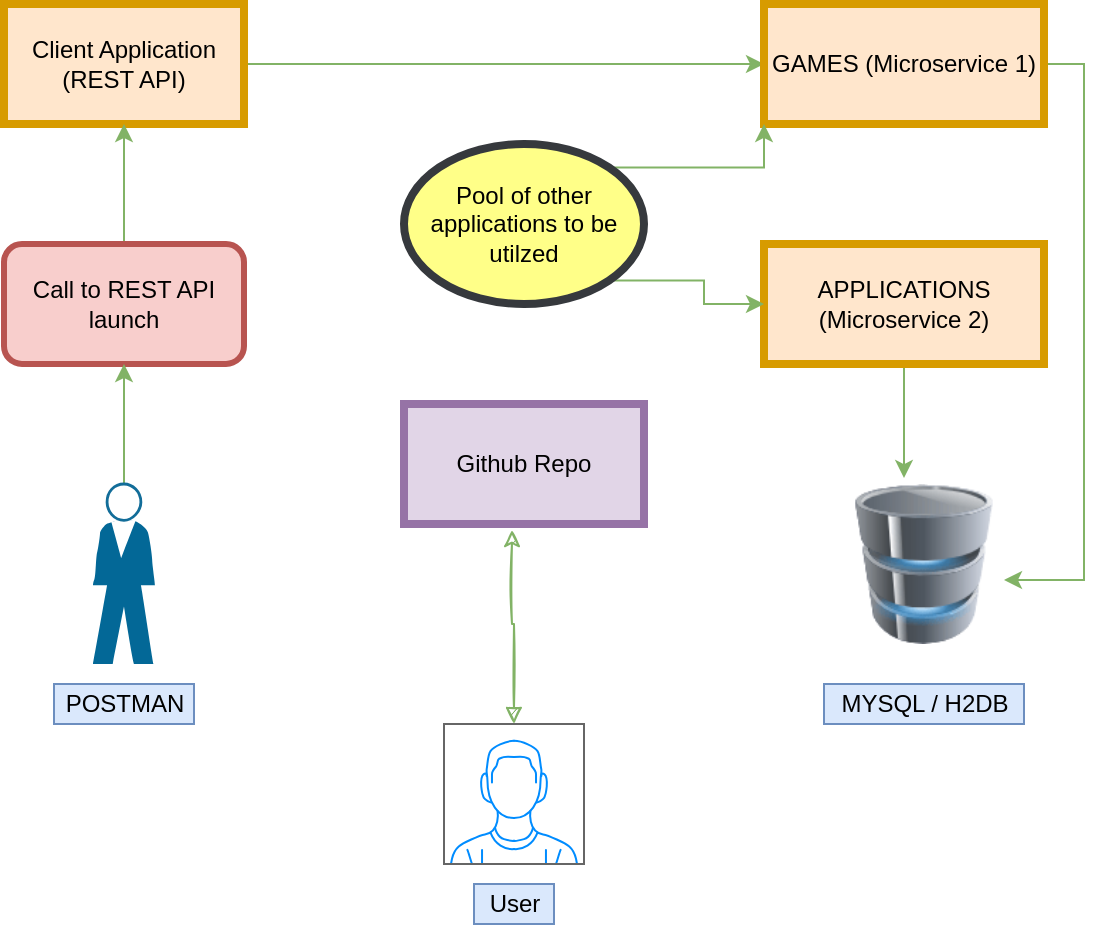 <mxfile version="16.5.1" type="device"><diagram id="oqP_KlfixsDyIj6D-jGN" name="Page-1"><mxGraphModel dx="1102" dy="865" grid="1" gridSize="10" guides="1" tooltips="1" connect="1" arrows="1" fold="1" page="1" pageScale="1" pageWidth="827" pageHeight="1169" math="0" shadow="0"><root><mxCell id="0"/><mxCell id="1" parent="0"/><mxCell id="rayvfeZHsV0Q92gmh9j2-7" style="edgeStyle=orthogonalEdgeStyle;rounded=0;orthogonalLoop=1;jettySize=auto;html=1;exitX=1;exitY=0.5;exitDx=0;exitDy=0;entryX=0;entryY=0.5;entryDx=0;entryDy=0;fillColor=#d5e8d4;strokeColor=#82b366;" edge="1" parent="1" source="rayvfeZHsV0Q92gmh9j2-1" target="rayvfeZHsV0Q92gmh9j2-2"><mxGeometry relative="1" as="geometry"/></mxCell><mxCell id="rayvfeZHsV0Q92gmh9j2-1" value="Client Application (REST API)" style="rounded=0;whiteSpace=wrap;html=1;fillColor=#ffe6cc;strokeColor=#d79b00;strokeWidth=4;" vertex="1" parent="1"><mxGeometry x="100" y="80" width="120" height="60" as="geometry"/></mxCell><mxCell id="rayvfeZHsV0Q92gmh9j2-13" style="edgeStyle=orthogonalEdgeStyle;rounded=0;orthogonalLoop=1;jettySize=auto;html=1;exitX=1;exitY=0.5;exitDx=0;exitDy=0;entryX=1;entryY=0.6;entryDx=0;entryDy=0;entryPerimeter=0;fillColor=#d5e8d4;strokeColor=#82b366;" edge="1" parent="1" source="rayvfeZHsV0Q92gmh9j2-2" target="rayvfeZHsV0Q92gmh9j2-5"><mxGeometry relative="1" as="geometry"/></mxCell><mxCell id="rayvfeZHsV0Q92gmh9j2-2" value="GAMES (Microservice 1)" style="rounded=0;whiteSpace=wrap;html=1;fillColor=#ffe6cc;strokeColor=#d79b00;strokeWidth=4;" vertex="1" parent="1"><mxGeometry x="480" y="80" width="140" height="60" as="geometry"/></mxCell><mxCell id="rayvfeZHsV0Q92gmh9j2-12" style="edgeStyle=orthogonalEdgeStyle;rounded=0;orthogonalLoop=1;jettySize=auto;html=1;exitX=0.5;exitY=0;exitDx=0;exitDy=0;entryX=0.5;entryY=1;entryDx=0;entryDy=0;fillColor=#d5e8d4;strokeColor=#82b366;" edge="1" parent="1" source="rayvfeZHsV0Q92gmh9j2-3" target="rayvfeZHsV0Q92gmh9j2-1"><mxGeometry relative="1" as="geometry"/></mxCell><mxCell id="rayvfeZHsV0Q92gmh9j2-3" value="Call to REST API launch" style="rounded=1;whiteSpace=wrap;html=1;fillColor=#f8cecc;strokeColor=#b85450;strokeWidth=3;" vertex="1" parent="1"><mxGeometry x="100" y="200" width="120" height="60" as="geometry"/></mxCell><mxCell id="rayvfeZHsV0Q92gmh9j2-9" style="edgeStyle=orthogonalEdgeStyle;rounded=0;orthogonalLoop=1;jettySize=auto;html=1;exitX=0.5;exitY=0;exitDx=0;exitDy=0;exitPerimeter=0;entryX=0.5;entryY=1;entryDx=0;entryDy=0;fillColor=#d5e8d4;strokeColor=#82b366;" edge="1" parent="1" source="rayvfeZHsV0Q92gmh9j2-4" target="rayvfeZHsV0Q92gmh9j2-3"><mxGeometry relative="1" as="geometry"/></mxCell><mxCell id="rayvfeZHsV0Q92gmh9j2-4" value="" style="shape=mxgraph.cisco.people.standing_man;html=1;pointerEvents=1;dashed=0;fillColor=#036897;strokeColor=#ffffff;strokeWidth=2;verticalLabelPosition=bottom;verticalAlign=top;align=center;outlineConnect=0;" vertex="1" parent="1"><mxGeometry x="144.5" y="320" width="31" height="90" as="geometry"/></mxCell><mxCell id="rayvfeZHsV0Q92gmh9j2-5" value="" style="image;html=1;image=img/lib/clip_art/computers/Database_128x128.png" vertex="1" parent="1"><mxGeometry x="520" y="320" width="80" height="80" as="geometry"/></mxCell><mxCell id="rayvfeZHsV0Q92gmh9j2-14" style="edgeStyle=orthogonalEdgeStyle;rounded=0;orthogonalLoop=1;jettySize=auto;html=1;exitX=0.5;exitY=1;exitDx=0;exitDy=0;entryX=0.375;entryY=-0.037;entryDx=0;entryDy=0;entryPerimeter=0;fillColor=#d5e8d4;strokeColor=#82b366;" edge="1" parent="1" source="rayvfeZHsV0Q92gmh9j2-6" target="rayvfeZHsV0Q92gmh9j2-5"><mxGeometry relative="1" as="geometry"/></mxCell><mxCell id="rayvfeZHsV0Q92gmh9j2-6" value="APPLICATIONS (Microservice 2)" style="rounded=0;whiteSpace=wrap;html=1;fillColor=#ffe6cc;strokeColor=#d79b00;strokeWidth=4;" vertex="1" parent="1"><mxGeometry x="480" y="200" width="140" height="60" as="geometry"/></mxCell><mxCell id="rayvfeZHsV0Q92gmh9j2-10" value="POSTMAN" style="text;html=1;align=center;verticalAlign=middle;resizable=0;points=[];autosize=1;strokeColor=#6c8ebf;fillColor=#dae8fc;strokeWidth=1;" vertex="1" parent="1"><mxGeometry x="125" y="420" width="70" height="20" as="geometry"/></mxCell><mxCell id="rayvfeZHsV0Q92gmh9j2-11" value="MYSQL / H2DB" style="text;html=1;align=center;verticalAlign=middle;resizable=0;points=[];autosize=1;strokeColor=#6c8ebf;fillColor=#dae8fc;" vertex="1" parent="1"><mxGeometry x="510" y="420" width="100" height="20" as="geometry"/></mxCell><mxCell id="rayvfeZHsV0Q92gmh9j2-18" style="edgeStyle=orthogonalEdgeStyle;rounded=0;orthogonalLoop=1;jettySize=auto;html=1;entryX=0.45;entryY=1.05;entryDx=0;entryDy=0;entryPerimeter=0;fillColor=#d5e8d4;strokeColor=#82b366;sketch=1;startArrow=block;startFill=1;" edge="1" parent="1" source="rayvfeZHsV0Q92gmh9j2-15" target="rayvfeZHsV0Q92gmh9j2-17"><mxGeometry relative="1" as="geometry"><Array as="points"><mxPoint x="355" y="390"/><mxPoint x="354" y="390"/></Array></mxGeometry></mxCell><mxCell id="rayvfeZHsV0Q92gmh9j2-15" value="" style="verticalLabelPosition=bottom;shadow=0;dashed=0;align=center;html=1;verticalAlign=top;strokeWidth=1;shape=mxgraph.mockup.containers.userMale;strokeColor=#666666;strokeColor2=#008cff;" vertex="1" parent="1"><mxGeometry x="320" y="440" width="70" height="70" as="geometry"/></mxCell><mxCell id="rayvfeZHsV0Q92gmh9j2-16" value="User" style="text;html=1;align=center;verticalAlign=middle;resizable=0;points=[];autosize=1;strokeColor=#6c8ebf;fillColor=#dae8fc;" vertex="1" parent="1"><mxGeometry x="335" y="520" width="40" height="20" as="geometry"/></mxCell><mxCell id="rayvfeZHsV0Q92gmh9j2-17" value="Github Repo" style="rounded=0;whiteSpace=wrap;html=1;strokeWidth=4;fillColor=#e1d5e7;strokeColor=#9673a6;" vertex="1" parent="1"><mxGeometry x="300" y="280" width="120" height="60" as="geometry"/></mxCell><mxCell id="rayvfeZHsV0Q92gmh9j2-21" style="edgeStyle=orthogonalEdgeStyle;rounded=0;orthogonalLoop=1;jettySize=auto;html=1;exitX=1;exitY=0;exitDx=0;exitDy=0;entryX=0;entryY=1;entryDx=0;entryDy=0;fillColor=#d5e8d4;strokeColor=#82b366;" edge="1" parent="1" source="rayvfeZHsV0Q92gmh9j2-20" target="rayvfeZHsV0Q92gmh9j2-2"><mxGeometry relative="1" as="geometry"/></mxCell><mxCell id="rayvfeZHsV0Q92gmh9j2-22" style="edgeStyle=orthogonalEdgeStyle;rounded=0;orthogonalLoop=1;jettySize=auto;html=1;exitX=1;exitY=1;exitDx=0;exitDy=0;entryX=0;entryY=0.5;entryDx=0;entryDy=0;fillColor=#d5e8d4;strokeColor=#82b366;" edge="1" parent="1" source="rayvfeZHsV0Q92gmh9j2-20" target="rayvfeZHsV0Q92gmh9j2-6"><mxGeometry relative="1" as="geometry"/></mxCell><mxCell id="rayvfeZHsV0Q92gmh9j2-20" value="Pool of other applications to be utilzed" style="ellipse;whiteSpace=wrap;html=1;strokeWidth=4;fillColor=#ffff88;strokeColor=#36393d;" vertex="1" parent="1"><mxGeometry x="300" y="150" width="120" height="80" as="geometry"/></mxCell></root></mxGraphModel></diagram></mxfile>